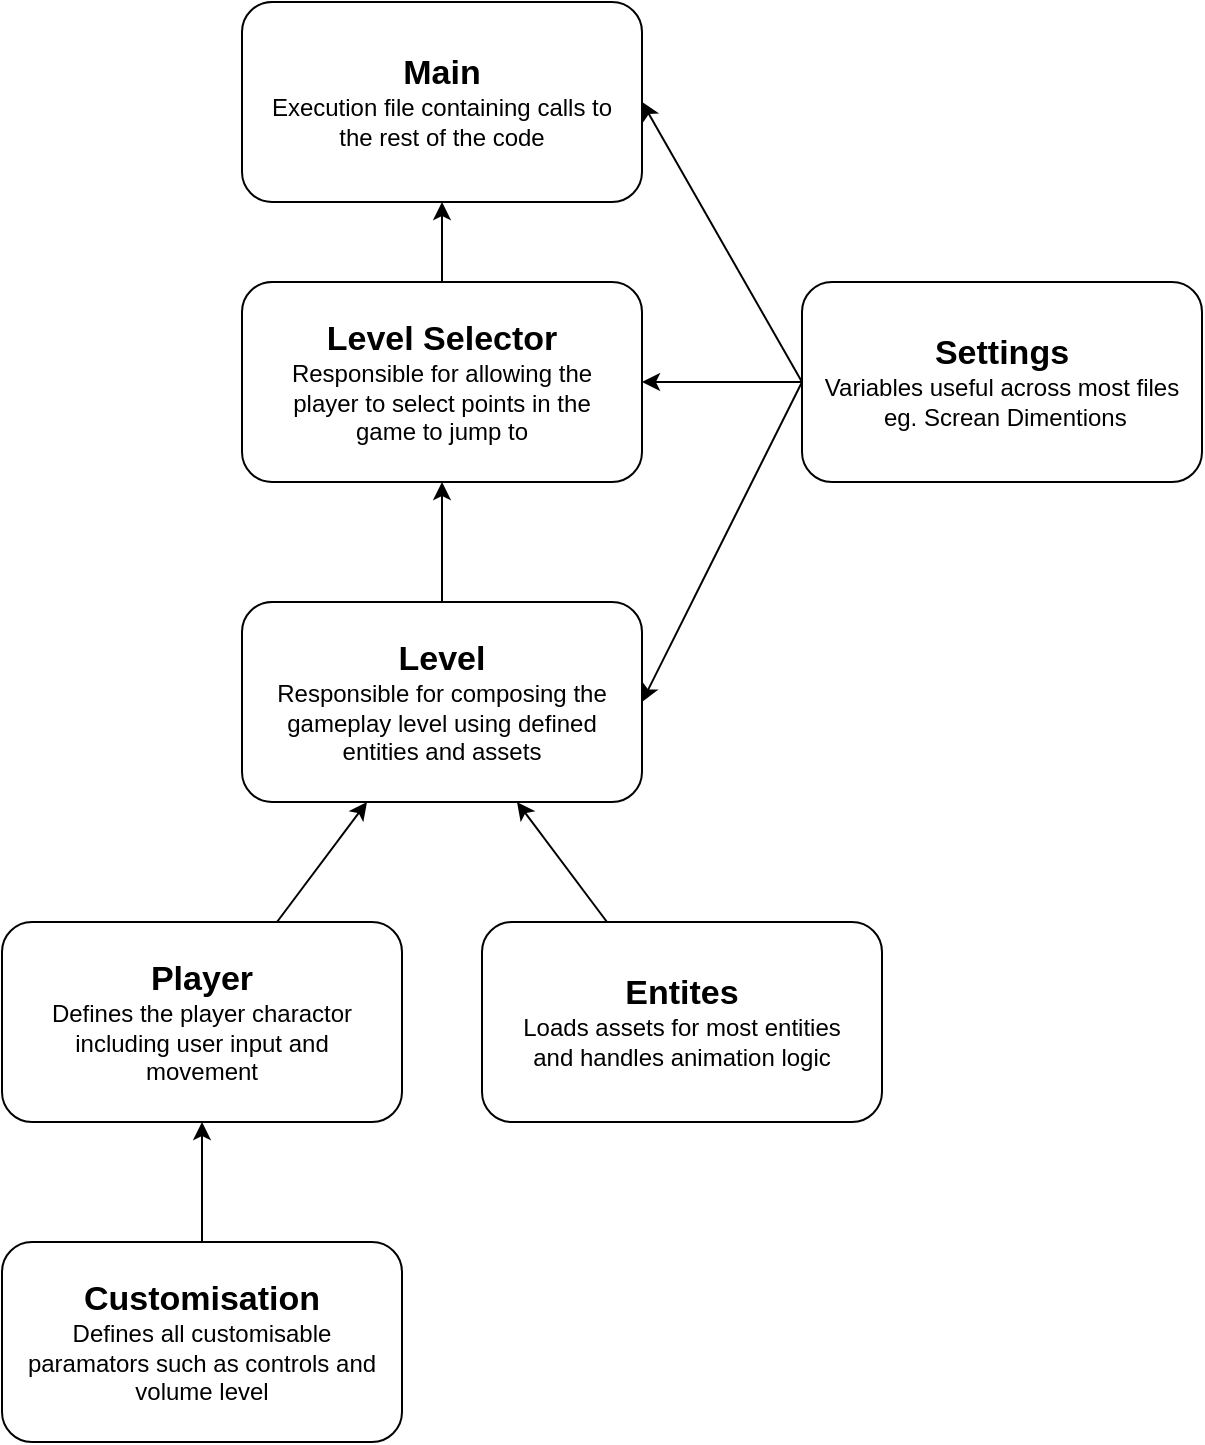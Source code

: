 <mxfile>
    <diagram id="yaU93MIiMf4wjnDz2oAl" name="Page-1">
        <mxGraphModel dx="1540" dy="1476" grid="1" gridSize="10" guides="1" tooltips="1" connect="1" arrows="1" fold="1" page="1" pageScale="1" pageWidth="1169" pageHeight="827" math="0" shadow="0">
            <root>
                <mxCell id="0"/>
                <mxCell id="1" parent="0"/>
                <mxCell id="4" value="" style="edgeStyle=none;html=1;fontSize=17;entryX=0.5;entryY=0;entryDx=0;entryDy=0;startArrow=classic;startFill=1;endArrow=none;endFill=0;rounded=1;" edge="1" parent="1" source="2" target="10">
                    <mxGeometry relative="1" as="geometry">
                        <mxPoint x="745" y="354" as="targetPoint"/>
                    </mxGeometry>
                </mxCell>
                <mxCell id="7" value="" style="edgeStyle=none;html=1;fontSize=17;startArrow=classic;startFill=1;endArrow=none;endFill=0;exitX=0.5;exitY=1;exitDx=0;exitDy=0;rounded=1;" edge="1" parent="1" source="10" target="6">
                    <mxGeometry relative="1" as="geometry"/>
                </mxCell>
                <mxCell id="22" style="edgeStyle=none;html=1;exitX=1;exitY=0.5;exitDx=0;exitDy=0;entryX=0;entryY=0.5;entryDx=0;entryDy=0;startArrow=classic;startFill=1;endArrow=none;endFill=0;" edge="1" parent="1" source="2" target="19">
                    <mxGeometry relative="1" as="geometry"/>
                </mxCell>
                <mxCell id="2" value="&lt;b&gt;&lt;font style=&quot;font-size: 17px;&quot;&gt;Main&lt;/font&gt;&lt;br&gt;&lt;/b&gt;Execution file containing calls to the rest of the code" style="rounded=1;whiteSpace=wrap;html=1;spacing=10;spacingBottom=0;" vertex="1" parent="1">
                    <mxGeometry x="405" y="54" width="200" height="100" as="geometry"/>
                </mxCell>
                <mxCell id="9" value="" style="edgeStyle=none;html=1;fontSize=17;startArrow=classic;startFill=1;endArrow=none;endFill=0;rounded=1;" edge="1" parent="1" source="6" target="8">
                    <mxGeometry relative="1" as="geometry"/>
                </mxCell>
                <mxCell id="12" value="" style="edgeStyle=none;html=1;fontSize=17;startArrow=classic;startFill=1;endArrow=none;endFill=0;rounded=1;" edge="1" parent="1" source="6" target="11">
                    <mxGeometry relative="1" as="geometry"/>
                </mxCell>
                <mxCell id="23" style="edgeStyle=none;html=1;exitX=1;exitY=0.5;exitDx=0;exitDy=0;entryX=0;entryY=0.5;entryDx=0;entryDy=0;startArrow=classic;startFill=1;endArrow=none;endFill=0;" edge="1" parent="1" source="6" target="19">
                    <mxGeometry relative="1" as="geometry"/>
                </mxCell>
                <mxCell id="6" value="&lt;b&gt;&lt;font style=&quot;font-size: 17px;&quot;&gt;Level&lt;/font&gt;&lt;br&gt;&lt;/b&gt;Responsible for composing the gameplay level using defined entities and assets" style="rounded=1;whiteSpace=wrap;html=1;spacing=10;spacingBottom=0;" vertex="1" parent="1">
                    <mxGeometry x="405" y="354" width="200" height="100" as="geometry"/>
                </mxCell>
                <mxCell id="8" value="&lt;b&gt;&lt;font style=&quot;font-size: 17px;&quot;&gt;Entites&lt;/font&gt;&lt;br&gt;&lt;/b&gt;Loads assets for most entities and handles animation logic" style="rounded=1;whiteSpace=wrap;html=1;spacing=10;spacingBottom=0;" vertex="1" parent="1">
                    <mxGeometry x="525" y="514" width="200" height="100" as="geometry"/>
                </mxCell>
                <mxCell id="20" value="" style="edgeStyle=none;html=1;startArrow=classic;startFill=1;endArrow=none;endFill=0;" edge="1" parent="1" source="10" target="19">
                    <mxGeometry relative="1" as="geometry"/>
                </mxCell>
                <mxCell id="10" value="&lt;b&gt;&lt;font style=&quot;font-size: 17px;&quot;&gt;Level Selector&lt;/font&gt;&lt;br&gt;&lt;/b&gt;Responsible for allowing the player to select points in the game to jump to" style="rounded=1;whiteSpace=wrap;html=1;spacing=10;spacingBottom=0;" vertex="1" parent="1">
                    <mxGeometry x="405" y="194" width="200" height="100" as="geometry"/>
                </mxCell>
                <mxCell id="16" value="" style="edgeStyle=none;html=1;fontSize=17;startArrow=classic;startFill=1;endArrow=none;endFill=0;rounded=1;" edge="1" parent="1" source="11" target="15">
                    <mxGeometry relative="1" as="geometry"/>
                </mxCell>
                <mxCell id="11" value="&lt;b&gt;&lt;font style=&quot;font-size: 17px;&quot;&gt;Player&lt;/font&gt;&lt;br&gt;&lt;/b&gt;Defines the player charactor including user input and movement" style="rounded=1;whiteSpace=wrap;html=1;spacing=10;spacingBottom=0;" vertex="1" parent="1">
                    <mxGeometry x="285" y="514" width="200" height="100" as="geometry"/>
                </mxCell>
                <mxCell id="15" value="&lt;b&gt;&lt;font style=&quot;font-size: 17px;&quot;&gt;Customisation&lt;/font&gt;&lt;br&gt;&lt;/b&gt;Defines all customisable paramators such as controls and volume level" style="rounded=1;whiteSpace=wrap;html=1;spacing=10;spacingBottom=0;" vertex="1" parent="1">
                    <mxGeometry x="285" y="674" width="200" height="100" as="geometry"/>
                </mxCell>
                <mxCell id="19" value="&lt;span style=&quot;font-size: 17px;&quot;&gt;&lt;b&gt;Settings&lt;br&gt;&lt;/b&gt;&lt;/span&gt;Variables useful across most files&lt;br&gt;&amp;nbsp;eg. Screan Dimentions" style="rounded=1;whiteSpace=wrap;html=1;spacing=10;spacingBottom=0;" vertex="1" parent="1">
                    <mxGeometry x="685" y="194" width="200" height="100" as="geometry"/>
                </mxCell>
            </root>
        </mxGraphModel>
    </diagram>
</mxfile>